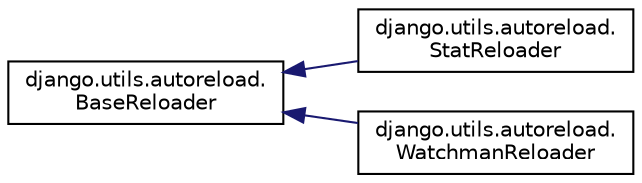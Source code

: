 digraph "Graphical Class Hierarchy"
{
 // LATEX_PDF_SIZE
  edge [fontname="Helvetica",fontsize="10",labelfontname="Helvetica",labelfontsize="10"];
  node [fontname="Helvetica",fontsize="10",shape=record];
  rankdir="LR";
  Node0 [label="django.utils.autoreload.\lBaseReloader",height=0.2,width=0.4,color="black", fillcolor="white", style="filled",URL="$d2/db4/classdjango_1_1utils_1_1autoreload_1_1_base_reloader.html",tooltip=" "];
  Node0 -> Node1 [dir="back",color="midnightblue",fontsize="10",style="solid",fontname="Helvetica"];
  Node1 [label="django.utils.autoreload.\lStatReloader",height=0.2,width=0.4,color="black", fillcolor="white", style="filled",URL="$d8/d33/classdjango_1_1utils_1_1autoreload_1_1_stat_reloader.html",tooltip=" "];
  Node0 -> Node2 [dir="back",color="midnightblue",fontsize="10",style="solid",fontname="Helvetica"];
  Node2 [label="django.utils.autoreload.\lWatchmanReloader",height=0.2,width=0.4,color="black", fillcolor="white", style="filled",URL="$d5/d97/classdjango_1_1utils_1_1autoreload_1_1_watchman_reloader.html",tooltip=" "];
}
